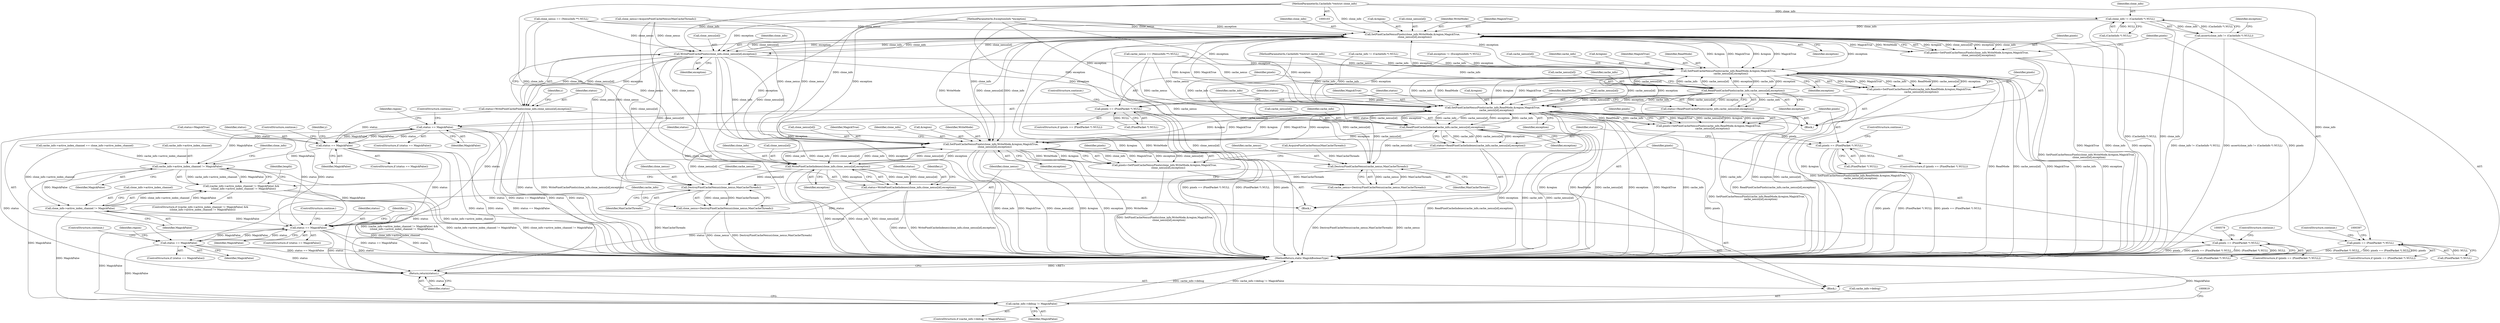 digraph "0_ImageMagick_a54fe0e8600eaf3dc6fe717d3c0398001507f723@pointer" {
"1000104" [label="(MethodParameterIn,CacheInfo *restrict clone_info)"];
"1000121" [label="(Call,clone_info != (CacheInfo *) NULL)"];
"1000120" [label="(Call,assert(clone_info != (CacheInfo *) NULL))"];
"1000379" [label="(Call,SetPixelCacheNexusPixels(clone_info,WriteMode,&region,MagickTrue,\n      clone_nexus[id],exception))"];
"1000340" [label="(Call,SetPixelCacheNexusPixels(cache_info,ReadMode,&region,MagickTrue,\n      cache_nexus[id],exception))"];
"1000338" [label="(Call,pixels=SetPixelCacheNexusPixels(cache_info,ReadMode,&region,MagickTrue,\n      cache_nexus[id],exception))"];
"1000351" [label="(Call,pixels == (PixelPacket *) NULL)"];
"1000359" [label="(Call,ReadPixelCachePixels(cache_info,cache_nexus[id],exception))"];
"1000357" [label="(Call,status=ReadPixelCachePixels(cache_info,cache_nexus[id],exception))"];
"1000366" [label="(Call,status == MagickFalse)"];
"1000303" [label="(Call,status == MagickFalse)"];
"1000436" [label="(Call,cache_info->active_index_channel != MagickFalse)"];
"1000435" [label="(Call,(cache_info->active_index_channel != MagickFalse) &&\n      (clone_info->active_index_channel != MagickFalse))"];
"1000441" [label="(Call,clone_info->active_index_channel != MagickFalse)"];
"1000485" [label="(Call,status == MagickFalse)"];
"1000548" [label="(Call,status == MagickFalse)"];
"1000611" [label="(Call,cache_info->debug != MagickFalse)"];
"1000645" [label="(Return,return(status);)"];
"1000522" [label="(Call,SetPixelCacheNexusPixels(cache_info,ReadMode,&region,MagickTrue,\n          cache_nexus[id],exception))"];
"1000520" [label="(Call,pixels=SetPixelCacheNexusPixels(cache_info,ReadMode,&region,MagickTrue,\n          cache_nexus[id],exception))"];
"1000533" [label="(Call,pixels == (PixelPacket *) NULL)"];
"1000541" [label="(Call,ReadPixelCacheIndexes(cache_info,cache_nexus[id],exception))"];
"1000539" [label="(Call,status=ReadPixelCacheIndexes(cache_info,cache_nexus[id],exception))"];
"1000561" [label="(Call,SetPixelCacheNexusPixels(clone_info,WriteMode,&region,MagickTrue,\n          clone_nexus[id],exception))"];
"1000559" [label="(Call,pixels=SetPixelCacheNexusPixels(clone_info,WriteMode,&region,MagickTrue,\n          clone_nexus[id],exception))"];
"1000572" [label="(Call,pixels == (PixelPacket *) NULL)"];
"1000594" [label="(Call,WritePixelCacheIndexes(clone_info,clone_nexus[id],exception))"];
"1000592" [label="(Call,status=WritePixelCacheIndexes(clone_info,clone_nexus[id],exception))"];
"1000607" [label="(Call,DestroyPixelCacheNexus(clone_nexus,MaxCacheThreads))"];
"1000605" [label="(Call,clone_nexus=DestroyPixelCacheNexus(clone_nexus,MaxCacheThreads))"];
"1000602" [label="(Call,DestroyPixelCacheNexus(cache_nexus,MaxCacheThreads))"];
"1000600" [label="(Call,cache_nexus=DestroyPixelCacheNexus(cache_nexus,MaxCacheThreads))"];
"1000377" [label="(Call,pixels=SetPixelCacheNexusPixels(clone_info,WriteMode,&region,MagickTrue,\n      clone_nexus[id],exception))"];
"1000390" [label="(Call,pixels == (PixelPacket *) NULL)"];
"1000428" [label="(Call,WritePixelCachePixels(clone_info,clone_nexus[id],exception))"];
"1000426" [label="(Call,status=WritePixelCachePixels(clone_info,clone_nexus[id],exception))"];
"1000491" [label="(Identifier,y)"];
"1000350" [label="(ControlStructure,if (pixels == (PixelPacket *) NULL))"];
"1000295" [label="(Block,)"];
"1000305" [label="(Identifier,MagickFalse)"];
"1000441" [label="(Call,clone_info->active_index_channel != MagickFalse)"];
"1000577" [label="(ControlStructure,continue;)"];
"1000603" [label="(Identifier,cache_nexus)"];
"1000613" [label="(Identifier,cache_info)"];
"1000254" [label="(Call,clone_nexus == (NexusInfo **) NULL)"];
"1000120" [label="(Call,assert(clone_info != (CacheInfo *) NULL))"];
"1000542" [label="(Identifier,cache_info)"];
"1000368" [label="(Identifier,MagickFalse)"];
"1000427" [label="(Identifier,status)"];
"1000532" [label="(ControlStructure,if (pixels == (PixelPacket *) NULL))"];
"1000107" [label="(Block,)"];
"1000527" [label="(Identifier,MagickTrue)"];
"1000382" [label="(Call,&region)"];
"1000372" [label="(Identifier,region)"];
"1000571" [label="(ControlStructure,if (pixels == (PixelPacket *) NULL))"];
"1000612" [label="(Call,cache_info->debug)"];
"1000538" [label="(ControlStructure,continue;)"];
"1000567" [label="(Call,clone_nexus[id])"];
"1000361" [label="(Call,cache_nexus[id])"];
"1000279" [label="(Call,status=MagickTrue)"];
"1000392" [label="(Call,(PixelPacket *) NULL)"];
"1000357" [label="(Call,status=ReadPixelCachePixels(cache_info,cache_nexus[id],exception))"];
"1000531" [label="(Identifier,exception)"];
"1000127" [label="(Call,exception != (ExceptionInfo *) NULL)"];
"1000294" [label="(Identifier,y)"];
"1000343" [label="(Call,&region)"];
"1000351" [label="(Call,pixels == (PixelPacket *) NULL)"];
"1000604" [label="(Identifier,MaxCacheThreads)"];
"1000122" [label="(Identifier,clone_info)"];
"1000611" [label="(Call,cache_info->debug != MagickFalse)"];
"1000525" [label="(Call,&region)"];
"1000543" [label="(Call,cache_nexus[id])"];
"1000442" [label="(Call,clone_info->active_index_channel)"];
"1000570" [label="(Identifier,exception)"];
"1000548" [label="(Call,status == MagickFalse)"];
"1000181" [label="(Call,cache_info->active_index_channel == clone_info->active_index_channel)"];
"1000379" [label="(Call,SetPixelCacheNexusPixels(clone_info,WriteMode,&region,MagickTrue,\n      clone_nexus[id],exception))"];
"1000646" [label="(Identifier,status)"];
"1000534" [label="(Identifier,pixels)"];
"1000128" [label="(Identifier,exception)"];
"1000364" [label="(Identifier,exception)"];
"1000522" [label="(Call,SetPixelCacheNexusPixels(cache_info,ReadMode,&region,MagickTrue,\n          cache_nexus[id],exception))"];
"1000360" [label="(Identifier,cache_info)"];
"1000309" [label="(Identifier,y)"];
"1000345" [label="(Identifier,MagickTrue)"];
"1000488" [label="(ControlStructure,continue;)"];
"1000559" [label="(Call,pixels=SetPixelCacheNexusPixels(clone_info,WriteMode,&region,MagickTrue,\n          clone_nexus[id],exception))"];
"1000524" [label="(Identifier,ReadMode)"];
"1000521" [label="(Identifier,pixels)"];
"1000121" [label="(Call,clone_info != (CacheInfo *) NULL)"];
"1000566" [label="(Identifier,MagickTrue)"];
"1000430" [label="(Call,clone_nexus[id])"];
"1000391" [label="(Identifier,pixels)"];
"1000352" [label="(Identifier,pixels)"];
"1000560" [label="(Identifier,pixels)"];
"1000340" [label="(Call,SetPixelCacheNexusPixels(cache_info,ReadMode,&region,MagickTrue,\n      cache_nexus[id],exception))"];
"1000390" [label="(Call,pixels == (PixelPacket *) NULL)"];
"1000385" [label="(Call,clone_nexus[id])"];
"1000572" [label="(Call,pixels == (PixelPacket *) NULL)"];
"1000609" [label="(Identifier,MaxCacheThreads)"];
"1000304" [label="(Identifier,status)"];
"1000533" [label="(Call,pixels == (PixelPacket *) NULL)"];
"1000647" [label="(MethodReturn,static MagickBooleanType)"];
"1000104" [label="(MethodParameterIn,CacheInfo *restrict clone_info)"];
"1000434" [label="(ControlStructure,if ((cache_info->active_index_channel != MagickFalse) &&\n      (clone_info->active_index_channel != MagickFalse)))"];
"1000539" [label="(Call,status=ReadPixelCacheIndexes(cache_info,cache_nexus[id],exception))"];
"1000550" [label="(Identifier,MagickFalse)"];
"1000546" [label="(Identifier,exception)"];
"1000106" [label="(MethodParameterIn,ExceptionInfo *exception)"];
"1000381" [label="(Identifier,WriteMode)"];
"1000547" [label="(ControlStructure,if (status == MagickFalse))"];
"1000389" [label="(ControlStructure,if (pixels == (PixelPacket *) NULL))"];
"1000365" [label="(ControlStructure,if (status == MagickFalse))"];
"1000540" [label="(Identifier,status)"];
"1000574" [label="(Call,(PixelPacket *) NULL)"];
"1000541" [label="(Call,ReadPixelCacheIndexes(cache_info,cache_nexus[id],exception))"];
"1000384" [label="(Identifier,MagickTrue)"];
"1000303" [label="(Call,status == MagickFalse)"];
"1000599" [label="(Identifier,exception)"];
"1000342" [label="(Identifier,ReadMode)"];
"1000610" [label="(ControlStructure,if (cache_info->debug != MagickFalse))"];
"1000426" [label="(Call,status=WritePixelCachePixels(clone_info,clone_nexus[id],exception))"];
"1000562" [label="(Identifier,clone_info)"];
"1000380" [label="(Identifier,clone_info)"];
"1000607" [label="(Call,DestroyPixelCacheNexus(clone_nexus,MaxCacheThreads))"];
"1000484" [label="(ControlStructure,if (status == MagickFalse))"];
"1000476" [label="(Identifier,y)"];
"1000377" [label="(Call,pixels=SetPixelCacheNexusPixels(clone_info,WriteMode,&region,MagickTrue,\n      clone_nexus[id],exception))"];
"1000346" [label="(Call,cache_nexus[id])"];
"1000551" [label="(ControlStructure,continue;)"];
"1000378" [label="(Identifier,pixels)"];
"1000615" [label="(Identifier,MagickFalse)"];
"1000554" [label="(Identifier,region)"];
"1000245" [label="(Call,AcquirePixelCacheNexus(MaxCacheThreads))"];
"1000564" [label="(Call,&region)"];
"1000602" [label="(Call,DestroyPixelCacheNexus(cache_nexus,MaxCacheThreads))"];
"1000436" [label="(Call,cache_info->active_index_channel != MagickFalse)"];
"1000433" [label="(Identifier,exception)"];
"1000349" [label="(Identifier,exception)"];
"1000594" [label="(Call,WritePixelCacheIndexes(clone_info,clone_nexus[id],exception))"];
"1000645" [label="(Return,return(status);)"];
"1000339" [label="(Identifier,pixels)"];
"1000573" [label="(Identifier,pixels)"];
"1000600" [label="(Call,cache_nexus=DestroyPixelCacheNexus(cache_nexus,MaxCacheThreads))"];
"1000520" [label="(Call,pixels=SetPixelCacheNexusPixels(cache_info,ReadMode,&region,MagickTrue,\n          cache_nexus[id],exception))"];
"1000123" [label="(Call,(CacheInfo *) NULL)"];
"1000445" [label="(Identifier,MagickFalse)"];
"1000338" [label="(Call,pixels=SetPixelCacheNexusPixels(cache_info,ReadMode,&region,MagickTrue,\n      cache_nexus[id],exception))"];
"1000341" [label="(Identifier,cache_info)"];
"1000356" [label="(ControlStructure,continue;)"];
"1000395" [label="(ControlStructure,continue;)"];
"1000605" [label="(Call,clone_nexus=DestroyPixelCacheNexus(clone_nexus,MaxCacheThreads))"];
"1000528" [label="(Call,cache_nexus[id])"];
"1000601" [label="(Identifier,cache_nexus)"];
"1000249" [label="(Call,cache_nexus == (NexusInfo **) NULL)"];
"1000105" [label="(MethodParameterIn,CacheInfo *restrict cache_info)"];
"1000437" [label="(Call,cache_info->active_index_channel)"];
"1000353" [label="(Call,(PixelPacket *) NULL)"];
"1000367" [label="(Identifier,status)"];
"1000486" [label="(Identifier,status)"];
"1000549" [label="(Identifier,status)"];
"1000523" [label="(Identifier,cache_info)"];
"1000487" [label="(Identifier,MagickFalse)"];
"1000606" [label="(Identifier,clone_nexus)"];
"1000596" [label="(Call,clone_nexus[id])"];
"1000595" [label="(Identifier,clone_info)"];
"1000428" [label="(Call,WritePixelCachePixels(clone_info,clone_nexus[id],exception))"];
"1000440" [label="(Identifier,MagickFalse)"];
"1000243" [label="(Call,clone_nexus=AcquirePixelCacheNexus(MaxCacheThreads))"];
"1000477" [label="(Block,)"];
"1000608" [label="(Identifier,clone_nexus)"];
"1000485" [label="(Call,status == MagickFalse)"];
"1000448" [label="(Identifier,length)"];
"1000369" [label="(ControlStructure,continue;)"];
"1000535" [label="(Call,(PixelPacket *) NULL)"];
"1000592" [label="(Call,status=WritePixelCacheIndexes(clone_info,clone_nexus[id],exception))"];
"1000302" [label="(ControlStructure,if (status == MagickFalse))"];
"1000561" [label="(Call,SetPixelCacheNexusPixels(clone_info,WriteMode,&region,MagickTrue,\n          clone_nexus[id],exception))"];
"1000435" [label="(Call,(cache_info->active_index_channel != MagickFalse) &&\n      (clone_info->active_index_channel != MagickFalse))"];
"1000593" [label="(Identifier,status)"];
"1000388" [label="(Identifier,exception)"];
"1000429" [label="(Identifier,clone_info)"];
"1000563" [label="(Identifier,WriteMode)"];
"1000115" [label="(Call,cache_info != (CacheInfo *) NULL)"];
"1000306" [label="(ControlStructure,continue;)"];
"1000443" [label="(Identifier,clone_info)"];
"1000358" [label="(Identifier,status)"];
"1000359" [label="(Call,ReadPixelCachePixels(cache_info,cache_nexus[id],exception))"];
"1000366" [label="(Call,status == MagickFalse)"];
"1000104" -> "1000103"  [label="AST: "];
"1000104" -> "1000647"  [label="DDG: clone_info"];
"1000104" -> "1000121"  [label="DDG: clone_info"];
"1000104" -> "1000379"  [label="DDG: clone_info"];
"1000104" -> "1000428"  [label="DDG: clone_info"];
"1000104" -> "1000561"  [label="DDG: clone_info"];
"1000104" -> "1000594"  [label="DDG: clone_info"];
"1000121" -> "1000120"  [label="AST: "];
"1000121" -> "1000123"  [label="CFG: "];
"1000122" -> "1000121"  [label="AST: "];
"1000123" -> "1000121"  [label="AST: "];
"1000120" -> "1000121"  [label="CFG: "];
"1000121" -> "1000647"  [label="DDG: (CacheInfo *) NULL"];
"1000121" -> "1000647"  [label="DDG: clone_info"];
"1000121" -> "1000120"  [label="DDG: clone_info"];
"1000121" -> "1000120"  [label="DDG: (CacheInfo *) NULL"];
"1000123" -> "1000121"  [label="DDG: NULL"];
"1000121" -> "1000379"  [label="DDG: clone_info"];
"1000121" -> "1000561"  [label="DDG: clone_info"];
"1000120" -> "1000107"  [label="AST: "];
"1000128" -> "1000120"  [label="CFG: "];
"1000120" -> "1000647"  [label="DDG: clone_info != (CacheInfo *) NULL"];
"1000120" -> "1000647"  [label="DDG: assert(clone_info != (CacheInfo *) NULL)"];
"1000379" -> "1000377"  [label="AST: "];
"1000379" -> "1000388"  [label="CFG: "];
"1000380" -> "1000379"  [label="AST: "];
"1000381" -> "1000379"  [label="AST: "];
"1000382" -> "1000379"  [label="AST: "];
"1000384" -> "1000379"  [label="AST: "];
"1000385" -> "1000379"  [label="AST: "];
"1000388" -> "1000379"  [label="AST: "];
"1000377" -> "1000379"  [label="CFG: "];
"1000379" -> "1000647"  [label="DDG: MagickTrue"];
"1000379" -> "1000647"  [label="DDG: clone_info"];
"1000379" -> "1000647"  [label="DDG: exception"];
"1000379" -> "1000647"  [label="DDG: &region"];
"1000379" -> "1000647"  [label="DDG: WriteMode"];
"1000379" -> "1000647"  [label="DDG: clone_nexus[id]"];
"1000379" -> "1000340"  [label="DDG: &region"];
"1000379" -> "1000340"  [label="DDG: MagickTrue"];
"1000379" -> "1000340"  [label="DDG: exception"];
"1000379" -> "1000377"  [label="DDG: &region"];
"1000379" -> "1000377"  [label="DDG: clone_nexus[id]"];
"1000379" -> "1000377"  [label="DDG: exception"];
"1000379" -> "1000377"  [label="DDG: clone_info"];
"1000379" -> "1000377"  [label="DDG: MagickTrue"];
"1000379" -> "1000377"  [label="DDG: WriteMode"];
"1000428" -> "1000379"  [label="DDG: clone_info"];
"1000428" -> "1000379"  [label="DDG: clone_nexus[id]"];
"1000340" -> "1000379"  [label="DDG: &region"];
"1000340" -> "1000379"  [label="DDG: MagickTrue"];
"1000254" -> "1000379"  [label="DDG: clone_nexus"];
"1000243" -> "1000379"  [label="DDG: clone_nexus"];
"1000359" -> "1000379"  [label="DDG: exception"];
"1000106" -> "1000379"  [label="DDG: exception"];
"1000379" -> "1000428"  [label="DDG: clone_info"];
"1000379" -> "1000428"  [label="DDG: clone_nexus[id]"];
"1000379" -> "1000428"  [label="DDG: exception"];
"1000379" -> "1000522"  [label="DDG: &region"];
"1000379" -> "1000522"  [label="DDG: MagickTrue"];
"1000379" -> "1000522"  [label="DDG: exception"];
"1000379" -> "1000561"  [label="DDG: clone_info"];
"1000379" -> "1000561"  [label="DDG: WriteMode"];
"1000379" -> "1000561"  [label="DDG: clone_nexus[id]"];
"1000379" -> "1000607"  [label="DDG: clone_nexus[id]"];
"1000340" -> "1000338"  [label="AST: "];
"1000340" -> "1000349"  [label="CFG: "];
"1000341" -> "1000340"  [label="AST: "];
"1000342" -> "1000340"  [label="AST: "];
"1000343" -> "1000340"  [label="AST: "];
"1000345" -> "1000340"  [label="AST: "];
"1000346" -> "1000340"  [label="AST: "];
"1000349" -> "1000340"  [label="AST: "];
"1000338" -> "1000340"  [label="CFG: "];
"1000340" -> "1000647"  [label="DDG: exception"];
"1000340" -> "1000647"  [label="DDG: &region"];
"1000340" -> "1000647"  [label="DDG: ReadMode"];
"1000340" -> "1000647"  [label="DDG: cache_nexus[id]"];
"1000340" -> "1000647"  [label="DDG: MagickTrue"];
"1000340" -> "1000647"  [label="DDG: cache_info"];
"1000340" -> "1000338"  [label="DDG: &region"];
"1000340" -> "1000338"  [label="DDG: MagickTrue"];
"1000340" -> "1000338"  [label="DDG: cache_info"];
"1000340" -> "1000338"  [label="DDG: ReadMode"];
"1000340" -> "1000338"  [label="DDG: cache_nexus[id]"];
"1000340" -> "1000338"  [label="DDG: exception"];
"1000359" -> "1000340"  [label="DDG: cache_info"];
"1000359" -> "1000340"  [label="DDG: cache_nexus[id]"];
"1000359" -> "1000340"  [label="DDG: exception"];
"1000115" -> "1000340"  [label="DDG: cache_info"];
"1000105" -> "1000340"  [label="DDG: cache_info"];
"1000249" -> "1000340"  [label="DDG: cache_nexus"];
"1000428" -> "1000340"  [label="DDG: exception"];
"1000127" -> "1000340"  [label="DDG: exception"];
"1000106" -> "1000340"  [label="DDG: exception"];
"1000340" -> "1000359"  [label="DDG: cache_info"];
"1000340" -> "1000359"  [label="DDG: cache_nexus[id]"];
"1000340" -> "1000359"  [label="DDG: exception"];
"1000340" -> "1000522"  [label="DDG: cache_info"];
"1000340" -> "1000522"  [label="DDG: ReadMode"];
"1000340" -> "1000522"  [label="DDG: &region"];
"1000340" -> "1000522"  [label="DDG: MagickTrue"];
"1000340" -> "1000522"  [label="DDG: cache_nexus[id]"];
"1000340" -> "1000522"  [label="DDG: exception"];
"1000340" -> "1000602"  [label="DDG: cache_nexus[id]"];
"1000338" -> "1000295"  [label="AST: "];
"1000339" -> "1000338"  [label="AST: "];
"1000352" -> "1000338"  [label="CFG: "];
"1000338" -> "1000647"  [label="DDG: SetPixelCacheNexusPixels(cache_info,ReadMode,&region,MagickTrue,\n      cache_nexus[id],exception)"];
"1000338" -> "1000351"  [label="DDG: pixels"];
"1000351" -> "1000350"  [label="AST: "];
"1000351" -> "1000353"  [label="CFG: "];
"1000352" -> "1000351"  [label="AST: "];
"1000353" -> "1000351"  [label="AST: "];
"1000356" -> "1000351"  [label="CFG: "];
"1000358" -> "1000351"  [label="CFG: "];
"1000351" -> "1000647"  [label="DDG: pixels == (PixelPacket *) NULL"];
"1000351" -> "1000647"  [label="DDG: (PixelPacket *) NULL"];
"1000351" -> "1000647"  [label="DDG: pixels"];
"1000353" -> "1000351"  [label="DDG: NULL"];
"1000359" -> "1000357"  [label="AST: "];
"1000359" -> "1000364"  [label="CFG: "];
"1000360" -> "1000359"  [label="AST: "];
"1000361" -> "1000359"  [label="AST: "];
"1000364" -> "1000359"  [label="AST: "];
"1000357" -> "1000359"  [label="CFG: "];
"1000359" -> "1000647"  [label="DDG: cache_nexus[id]"];
"1000359" -> "1000647"  [label="DDG: exception"];
"1000359" -> "1000647"  [label="DDG: cache_info"];
"1000359" -> "1000357"  [label="DDG: cache_info"];
"1000359" -> "1000357"  [label="DDG: cache_nexus[id]"];
"1000359" -> "1000357"  [label="DDG: exception"];
"1000105" -> "1000359"  [label="DDG: cache_info"];
"1000249" -> "1000359"  [label="DDG: cache_nexus"];
"1000106" -> "1000359"  [label="DDG: exception"];
"1000359" -> "1000522"  [label="DDG: cache_info"];
"1000359" -> "1000522"  [label="DDG: cache_nexus[id]"];
"1000359" -> "1000522"  [label="DDG: exception"];
"1000359" -> "1000602"  [label="DDG: cache_nexus[id]"];
"1000357" -> "1000295"  [label="AST: "];
"1000358" -> "1000357"  [label="AST: "];
"1000367" -> "1000357"  [label="CFG: "];
"1000357" -> "1000647"  [label="DDG: ReadPixelCachePixels(cache_info,cache_nexus[id],exception)"];
"1000357" -> "1000366"  [label="DDG: status"];
"1000366" -> "1000365"  [label="AST: "];
"1000366" -> "1000368"  [label="CFG: "];
"1000367" -> "1000366"  [label="AST: "];
"1000368" -> "1000366"  [label="AST: "];
"1000369" -> "1000366"  [label="CFG: "];
"1000372" -> "1000366"  [label="CFG: "];
"1000366" -> "1000647"  [label="DDG: status"];
"1000366" -> "1000647"  [label="DDG: status == MagickFalse"];
"1000366" -> "1000303"  [label="DDG: status"];
"1000366" -> "1000303"  [label="DDG: MagickFalse"];
"1000303" -> "1000366"  [label="DDG: MagickFalse"];
"1000366" -> "1000436"  [label="DDG: MagickFalse"];
"1000366" -> "1000485"  [label="DDG: status"];
"1000366" -> "1000645"  [label="DDG: status"];
"1000303" -> "1000302"  [label="AST: "];
"1000303" -> "1000305"  [label="CFG: "];
"1000304" -> "1000303"  [label="AST: "];
"1000305" -> "1000303"  [label="AST: "];
"1000306" -> "1000303"  [label="CFG: "];
"1000309" -> "1000303"  [label="CFG: "];
"1000303" -> "1000647"  [label="DDG: status"];
"1000303" -> "1000647"  [label="DDG: status == MagickFalse"];
"1000426" -> "1000303"  [label="DDG: status"];
"1000279" -> "1000303"  [label="DDG: status"];
"1000303" -> "1000436"  [label="DDG: MagickFalse"];
"1000303" -> "1000485"  [label="DDG: status"];
"1000303" -> "1000645"  [label="DDG: status"];
"1000436" -> "1000435"  [label="AST: "];
"1000436" -> "1000440"  [label="CFG: "];
"1000437" -> "1000436"  [label="AST: "];
"1000440" -> "1000436"  [label="AST: "];
"1000443" -> "1000436"  [label="CFG: "];
"1000435" -> "1000436"  [label="CFG: "];
"1000436" -> "1000647"  [label="DDG: cache_info->active_index_channel"];
"1000436" -> "1000435"  [label="DDG: cache_info->active_index_channel"];
"1000436" -> "1000435"  [label="DDG: MagickFalse"];
"1000181" -> "1000436"  [label="DDG: cache_info->active_index_channel"];
"1000436" -> "1000441"  [label="DDG: MagickFalse"];
"1000436" -> "1000485"  [label="DDG: MagickFalse"];
"1000436" -> "1000611"  [label="DDG: MagickFalse"];
"1000435" -> "1000434"  [label="AST: "];
"1000435" -> "1000441"  [label="CFG: "];
"1000441" -> "1000435"  [label="AST: "];
"1000448" -> "1000435"  [label="CFG: "];
"1000601" -> "1000435"  [label="CFG: "];
"1000435" -> "1000647"  [label="DDG: cache_info->active_index_channel != MagickFalse"];
"1000435" -> "1000647"  [label="DDG: (cache_info->active_index_channel != MagickFalse) &&\n      (clone_info->active_index_channel != MagickFalse)"];
"1000435" -> "1000647"  [label="DDG: clone_info->active_index_channel != MagickFalse"];
"1000441" -> "1000435"  [label="DDG: clone_info->active_index_channel"];
"1000441" -> "1000435"  [label="DDG: MagickFalse"];
"1000441" -> "1000445"  [label="CFG: "];
"1000442" -> "1000441"  [label="AST: "];
"1000445" -> "1000441"  [label="AST: "];
"1000441" -> "1000647"  [label="DDG: clone_info->active_index_channel"];
"1000181" -> "1000441"  [label="DDG: clone_info->active_index_channel"];
"1000441" -> "1000485"  [label="DDG: MagickFalse"];
"1000441" -> "1000611"  [label="DDG: MagickFalse"];
"1000485" -> "1000484"  [label="AST: "];
"1000485" -> "1000487"  [label="CFG: "];
"1000486" -> "1000485"  [label="AST: "];
"1000487" -> "1000485"  [label="AST: "];
"1000488" -> "1000485"  [label="CFG: "];
"1000491" -> "1000485"  [label="CFG: "];
"1000485" -> "1000647"  [label="DDG: status"];
"1000485" -> "1000647"  [label="DDG: status == MagickFalse"];
"1000426" -> "1000485"  [label="DDG: status"];
"1000548" -> "1000485"  [label="DDG: status"];
"1000548" -> "1000485"  [label="DDG: MagickFalse"];
"1000592" -> "1000485"  [label="DDG: status"];
"1000279" -> "1000485"  [label="DDG: status"];
"1000485" -> "1000548"  [label="DDG: MagickFalse"];
"1000485" -> "1000611"  [label="DDG: MagickFalse"];
"1000485" -> "1000645"  [label="DDG: status"];
"1000548" -> "1000547"  [label="AST: "];
"1000548" -> "1000550"  [label="CFG: "];
"1000549" -> "1000548"  [label="AST: "];
"1000550" -> "1000548"  [label="AST: "];
"1000551" -> "1000548"  [label="CFG: "];
"1000554" -> "1000548"  [label="CFG: "];
"1000548" -> "1000647"  [label="DDG: status == MagickFalse"];
"1000548" -> "1000647"  [label="DDG: status"];
"1000539" -> "1000548"  [label="DDG: status"];
"1000548" -> "1000611"  [label="DDG: MagickFalse"];
"1000548" -> "1000645"  [label="DDG: status"];
"1000611" -> "1000610"  [label="AST: "];
"1000611" -> "1000615"  [label="CFG: "];
"1000612" -> "1000611"  [label="AST: "];
"1000615" -> "1000611"  [label="AST: "];
"1000619" -> "1000611"  [label="CFG: "];
"1000646" -> "1000611"  [label="CFG: "];
"1000611" -> "1000647"  [label="DDG: cache_info->debug != MagickFalse"];
"1000611" -> "1000647"  [label="DDG: MagickFalse"];
"1000611" -> "1000647"  [label="DDG: cache_info->debug"];
"1000645" -> "1000107"  [label="AST: "];
"1000645" -> "1000646"  [label="CFG: "];
"1000646" -> "1000645"  [label="AST: "];
"1000647" -> "1000645"  [label="CFG: "];
"1000645" -> "1000647"  [label="DDG: <RET>"];
"1000646" -> "1000645"  [label="DDG: status"];
"1000426" -> "1000645"  [label="DDG: status"];
"1000592" -> "1000645"  [label="DDG: status"];
"1000279" -> "1000645"  [label="DDG: status"];
"1000522" -> "1000520"  [label="AST: "];
"1000522" -> "1000531"  [label="CFG: "];
"1000523" -> "1000522"  [label="AST: "];
"1000524" -> "1000522"  [label="AST: "];
"1000525" -> "1000522"  [label="AST: "];
"1000527" -> "1000522"  [label="AST: "];
"1000528" -> "1000522"  [label="AST: "];
"1000531" -> "1000522"  [label="AST: "];
"1000520" -> "1000522"  [label="CFG: "];
"1000522" -> "1000647"  [label="DDG: &region"];
"1000522" -> "1000647"  [label="DDG: ReadMode"];
"1000522" -> "1000647"  [label="DDG: cache_nexus[id]"];
"1000522" -> "1000647"  [label="DDG: exception"];
"1000522" -> "1000647"  [label="DDG: MagickTrue"];
"1000522" -> "1000647"  [label="DDG: cache_info"];
"1000522" -> "1000520"  [label="DDG: MagickTrue"];
"1000522" -> "1000520"  [label="DDG: cache_nexus[id]"];
"1000522" -> "1000520"  [label="DDG: &region"];
"1000522" -> "1000520"  [label="DDG: exception"];
"1000522" -> "1000520"  [label="DDG: ReadMode"];
"1000522" -> "1000520"  [label="DDG: cache_info"];
"1000541" -> "1000522"  [label="DDG: cache_info"];
"1000541" -> "1000522"  [label="DDG: cache_nexus[id]"];
"1000541" -> "1000522"  [label="DDG: exception"];
"1000115" -> "1000522"  [label="DDG: cache_info"];
"1000105" -> "1000522"  [label="DDG: cache_info"];
"1000561" -> "1000522"  [label="DDG: &region"];
"1000561" -> "1000522"  [label="DDG: MagickTrue"];
"1000561" -> "1000522"  [label="DDG: exception"];
"1000249" -> "1000522"  [label="DDG: cache_nexus"];
"1000594" -> "1000522"  [label="DDG: exception"];
"1000428" -> "1000522"  [label="DDG: exception"];
"1000127" -> "1000522"  [label="DDG: exception"];
"1000106" -> "1000522"  [label="DDG: exception"];
"1000522" -> "1000541"  [label="DDG: cache_info"];
"1000522" -> "1000541"  [label="DDG: cache_nexus[id]"];
"1000522" -> "1000541"  [label="DDG: exception"];
"1000522" -> "1000561"  [label="DDG: &region"];
"1000522" -> "1000561"  [label="DDG: MagickTrue"];
"1000522" -> "1000602"  [label="DDG: cache_nexus[id]"];
"1000520" -> "1000477"  [label="AST: "];
"1000521" -> "1000520"  [label="AST: "];
"1000534" -> "1000520"  [label="CFG: "];
"1000520" -> "1000647"  [label="DDG: SetPixelCacheNexusPixels(cache_info,ReadMode,&region,MagickTrue,\n          cache_nexus[id],exception)"];
"1000520" -> "1000533"  [label="DDG: pixels"];
"1000533" -> "1000532"  [label="AST: "];
"1000533" -> "1000535"  [label="CFG: "];
"1000534" -> "1000533"  [label="AST: "];
"1000535" -> "1000533"  [label="AST: "];
"1000538" -> "1000533"  [label="CFG: "];
"1000540" -> "1000533"  [label="CFG: "];
"1000533" -> "1000647"  [label="DDG: pixels == (PixelPacket *) NULL"];
"1000533" -> "1000647"  [label="DDG: pixels"];
"1000533" -> "1000647"  [label="DDG: (PixelPacket *) NULL"];
"1000535" -> "1000533"  [label="DDG: NULL"];
"1000541" -> "1000539"  [label="AST: "];
"1000541" -> "1000546"  [label="CFG: "];
"1000542" -> "1000541"  [label="AST: "];
"1000543" -> "1000541"  [label="AST: "];
"1000546" -> "1000541"  [label="AST: "];
"1000539" -> "1000541"  [label="CFG: "];
"1000541" -> "1000647"  [label="DDG: exception"];
"1000541" -> "1000647"  [label="DDG: cache_info"];
"1000541" -> "1000647"  [label="DDG: cache_nexus[id]"];
"1000541" -> "1000539"  [label="DDG: cache_info"];
"1000541" -> "1000539"  [label="DDG: cache_nexus[id]"];
"1000541" -> "1000539"  [label="DDG: exception"];
"1000105" -> "1000541"  [label="DDG: cache_info"];
"1000249" -> "1000541"  [label="DDG: cache_nexus"];
"1000106" -> "1000541"  [label="DDG: exception"];
"1000541" -> "1000561"  [label="DDG: exception"];
"1000541" -> "1000602"  [label="DDG: cache_nexus[id]"];
"1000539" -> "1000477"  [label="AST: "];
"1000540" -> "1000539"  [label="AST: "];
"1000549" -> "1000539"  [label="CFG: "];
"1000539" -> "1000647"  [label="DDG: ReadPixelCacheIndexes(cache_info,cache_nexus[id],exception)"];
"1000561" -> "1000559"  [label="AST: "];
"1000561" -> "1000570"  [label="CFG: "];
"1000562" -> "1000561"  [label="AST: "];
"1000563" -> "1000561"  [label="AST: "];
"1000564" -> "1000561"  [label="AST: "];
"1000566" -> "1000561"  [label="AST: "];
"1000567" -> "1000561"  [label="AST: "];
"1000570" -> "1000561"  [label="AST: "];
"1000559" -> "1000561"  [label="CFG: "];
"1000561" -> "1000647"  [label="DDG: WriteMode"];
"1000561" -> "1000647"  [label="DDG: clone_info"];
"1000561" -> "1000647"  [label="DDG: MagickTrue"];
"1000561" -> "1000647"  [label="DDG: clone_nexus[id]"];
"1000561" -> "1000647"  [label="DDG: &region"];
"1000561" -> "1000647"  [label="DDG: exception"];
"1000561" -> "1000559"  [label="DDG: clone_info"];
"1000561" -> "1000559"  [label="DDG: MagickTrue"];
"1000561" -> "1000559"  [label="DDG: exception"];
"1000561" -> "1000559"  [label="DDG: clone_nexus[id]"];
"1000561" -> "1000559"  [label="DDG: WriteMode"];
"1000561" -> "1000559"  [label="DDG: &region"];
"1000428" -> "1000561"  [label="DDG: clone_info"];
"1000428" -> "1000561"  [label="DDG: clone_nexus[id]"];
"1000594" -> "1000561"  [label="DDG: clone_info"];
"1000594" -> "1000561"  [label="DDG: clone_nexus[id]"];
"1000254" -> "1000561"  [label="DDG: clone_nexus"];
"1000243" -> "1000561"  [label="DDG: clone_nexus"];
"1000106" -> "1000561"  [label="DDG: exception"];
"1000561" -> "1000594"  [label="DDG: clone_info"];
"1000561" -> "1000594"  [label="DDG: clone_nexus[id]"];
"1000561" -> "1000594"  [label="DDG: exception"];
"1000561" -> "1000607"  [label="DDG: clone_nexus[id]"];
"1000559" -> "1000477"  [label="AST: "];
"1000560" -> "1000559"  [label="AST: "];
"1000573" -> "1000559"  [label="CFG: "];
"1000559" -> "1000647"  [label="DDG: SetPixelCacheNexusPixels(clone_info,WriteMode,&region,MagickTrue,\n          clone_nexus[id],exception)"];
"1000559" -> "1000572"  [label="DDG: pixels"];
"1000572" -> "1000571"  [label="AST: "];
"1000572" -> "1000574"  [label="CFG: "];
"1000573" -> "1000572"  [label="AST: "];
"1000574" -> "1000572"  [label="AST: "];
"1000577" -> "1000572"  [label="CFG: "];
"1000579" -> "1000572"  [label="CFG: "];
"1000572" -> "1000647"  [label="DDG: (PixelPacket *) NULL"];
"1000572" -> "1000647"  [label="DDG: pixels == (PixelPacket *) NULL"];
"1000572" -> "1000647"  [label="DDG: pixels"];
"1000574" -> "1000572"  [label="DDG: NULL"];
"1000594" -> "1000592"  [label="AST: "];
"1000594" -> "1000599"  [label="CFG: "];
"1000595" -> "1000594"  [label="AST: "];
"1000596" -> "1000594"  [label="AST: "];
"1000599" -> "1000594"  [label="AST: "];
"1000592" -> "1000594"  [label="CFG: "];
"1000594" -> "1000647"  [label="DDG: exception"];
"1000594" -> "1000647"  [label="DDG: clone_info"];
"1000594" -> "1000647"  [label="DDG: clone_nexus[id]"];
"1000594" -> "1000592"  [label="DDG: clone_info"];
"1000594" -> "1000592"  [label="DDG: clone_nexus[id]"];
"1000594" -> "1000592"  [label="DDG: exception"];
"1000254" -> "1000594"  [label="DDG: clone_nexus"];
"1000243" -> "1000594"  [label="DDG: clone_nexus"];
"1000106" -> "1000594"  [label="DDG: exception"];
"1000594" -> "1000607"  [label="DDG: clone_nexus[id]"];
"1000592" -> "1000477"  [label="AST: "];
"1000593" -> "1000592"  [label="AST: "];
"1000476" -> "1000592"  [label="CFG: "];
"1000592" -> "1000647"  [label="DDG: WritePixelCacheIndexes(clone_info,clone_nexus[id],exception)"];
"1000592" -> "1000647"  [label="DDG: status"];
"1000607" -> "1000605"  [label="AST: "];
"1000607" -> "1000609"  [label="CFG: "];
"1000608" -> "1000607"  [label="AST: "];
"1000609" -> "1000607"  [label="AST: "];
"1000605" -> "1000607"  [label="CFG: "];
"1000607" -> "1000647"  [label="DDG: MaxCacheThreads"];
"1000607" -> "1000605"  [label="DDG: clone_nexus"];
"1000607" -> "1000605"  [label="DDG: MaxCacheThreads"];
"1000254" -> "1000607"  [label="DDG: clone_nexus"];
"1000243" -> "1000607"  [label="DDG: clone_nexus"];
"1000428" -> "1000607"  [label="DDG: clone_nexus[id]"];
"1000602" -> "1000607"  [label="DDG: MaxCacheThreads"];
"1000605" -> "1000107"  [label="AST: "];
"1000606" -> "1000605"  [label="AST: "];
"1000613" -> "1000605"  [label="CFG: "];
"1000605" -> "1000647"  [label="DDG: DestroyPixelCacheNexus(clone_nexus,MaxCacheThreads)"];
"1000605" -> "1000647"  [label="DDG: clone_nexus"];
"1000602" -> "1000600"  [label="AST: "];
"1000602" -> "1000604"  [label="CFG: "];
"1000603" -> "1000602"  [label="AST: "];
"1000604" -> "1000602"  [label="AST: "];
"1000600" -> "1000602"  [label="CFG: "];
"1000602" -> "1000600"  [label="DDG: cache_nexus"];
"1000602" -> "1000600"  [label="DDG: MaxCacheThreads"];
"1000249" -> "1000602"  [label="DDG: cache_nexus"];
"1000245" -> "1000602"  [label="DDG: MaxCacheThreads"];
"1000600" -> "1000107"  [label="AST: "];
"1000601" -> "1000600"  [label="AST: "];
"1000606" -> "1000600"  [label="CFG: "];
"1000600" -> "1000647"  [label="DDG: DestroyPixelCacheNexus(cache_nexus,MaxCacheThreads)"];
"1000600" -> "1000647"  [label="DDG: cache_nexus"];
"1000377" -> "1000295"  [label="AST: "];
"1000378" -> "1000377"  [label="AST: "];
"1000391" -> "1000377"  [label="CFG: "];
"1000377" -> "1000647"  [label="DDG: SetPixelCacheNexusPixels(clone_info,WriteMode,&region,MagickTrue,\n      clone_nexus[id],exception)"];
"1000377" -> "1000390"  [label="DDG: pixels"];
"1000390" -> "1000389"  [label="AST: "];
"1000390" -> "1000392"  [label="CFG: "];
"1000391" -> "1000390"  [label="AST: "];
"1000392" -> "1000390"  [label="AST: "];
"1000395" -> "1000390"  [label="CFG: "];
"1000397" -> "1000390"  [label="CFG: "];
"1000390" -> "1000647"  [label="DDG: (PixelPacket *) NULL"];
"1000390" -> "1000647"  [label="DDG: pixels == (PixelPacket *) NULL"];
"1000390" -> "1000647"  [label="DDG: pixels"];
"1000392" -> "1000390"  [label="DDG: NULL"];
"1000428" -> "1000426"  [label="AST: "];
"1000428" -> "1000433"  [label="CFG: "];
"1000429" -> "1000428"  [label="AST: "];
"1000430" -> "1000428"  [label="AST: "];
"1000433" -> "1000428"  [label="AST: "];
"1000426" -> "1000428"  [label="CFG: "];
"1000428" -> "1000647"  [label="DDG: exception"];
"1000428" -> "1000647"  [label="DDG: clone_nexus[id]"];
"1000428" -> "1000647"  [label="DDG: clone_info"];
"1000428" -> "1000426"  [label="DDG: clone_info"];
"1000428" -> "1000426"  [label="DDG: clone_nexus[id]"];
"1000428" -> "1000426"  [label="DDG: exception"];
"1000254" -> "1000428"  [label="DDG: clone_nexus"];
"1000243" -> "1000428"  [label="DDG: clone_nexus"];
"1000106" -> "1000428"  [label="DDG: exception"];
"1000426" -> "1000295"  [label="AST: "];
"1000427" -> "1000426"  [label="AST: "];
"1000294" -> "1000426"  [label="CFG: "];
"1000426" -> "1000647"  [label="DDG: WritePixelCachePixels(clone_info,clone_nexus[id],exception)"];
"1000426" -> "1000647"  [label="DDG: status"];
}
